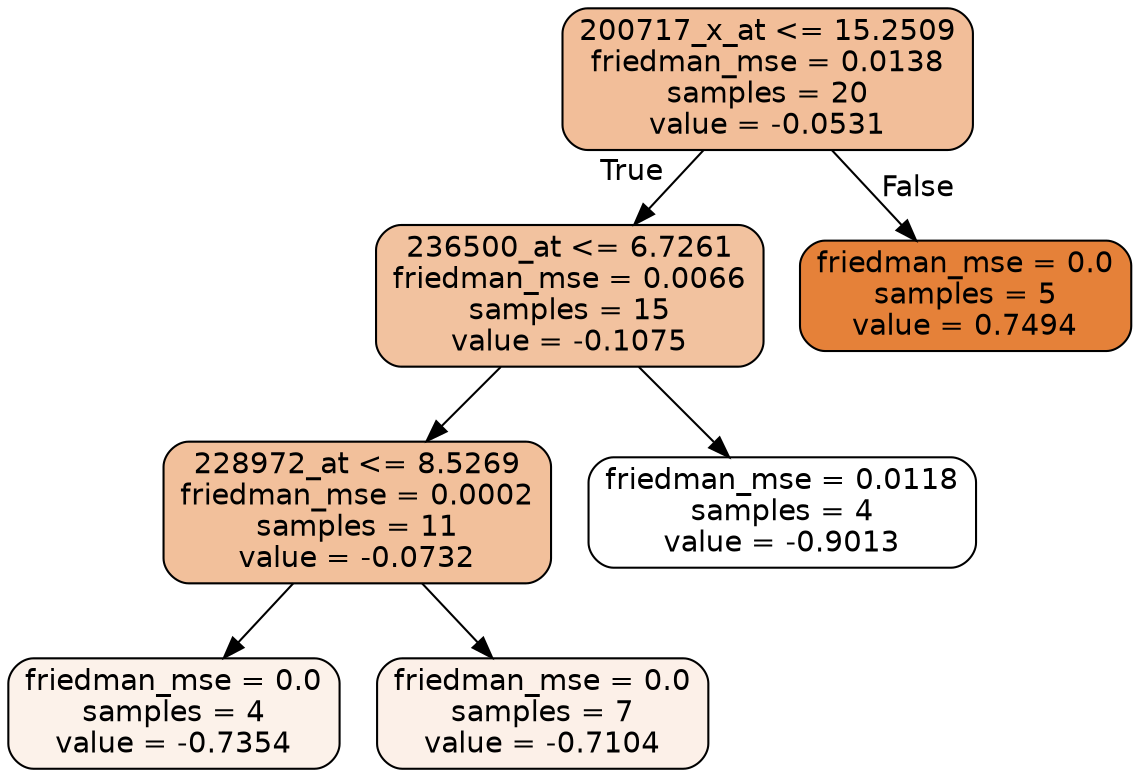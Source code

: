 digraph Tree {
node [shape=box, style="filled, rounded", color="black", fontname=helvetica] ;
edge [fontname=helvetica] ;
0 [label="200717_x_at <= 15.2509\nfriedman_mse = 0.0138\nsamples = 20\nvalue = -0.0531", fillcolor="#e5813983"] ;
1 [label="236500_at <= 6.7261\nfriedman_mse = 0.0066\nsamples = 15\nvalue = -0.1075", fillcolor="#e581397b"] ;
0 -> 1 [labeldistance=2.5, labelangle=45, headlabel="True"] ;
2 [label="228972_at <= 8.5269\nfriedman_mse = 0.0002\nsamples = 11\nvalue = -0.0732", fillcolor="#e5813980"] ;
1 -> 2 ;
3 [label="friedman_mse = 0.0\nsamples = 4\nvalue = -0.7354", fillcolor="#e581391a"] ;
2 -> 3 ;
4 [label="friedman_mse = 0.0\nsamples = 7\nvalue = -0.7104", fillcolor="#e581391d"] ;
2 -> 4 ;
5 [label="friedman_mse = 0.0118\nsamples = 4\nvalue = -0.9013", fillcolor="#e5813900"] ;
1 -> 5 ;
6 [label="friedman_mse = 0.0\nsamples = 5\nvalue = 0.7494", fillcolor="#e58139ff"] ;
0 -> 6 [labeldistance=2.5, labelangle=-45, headlabel="False"] ;
}